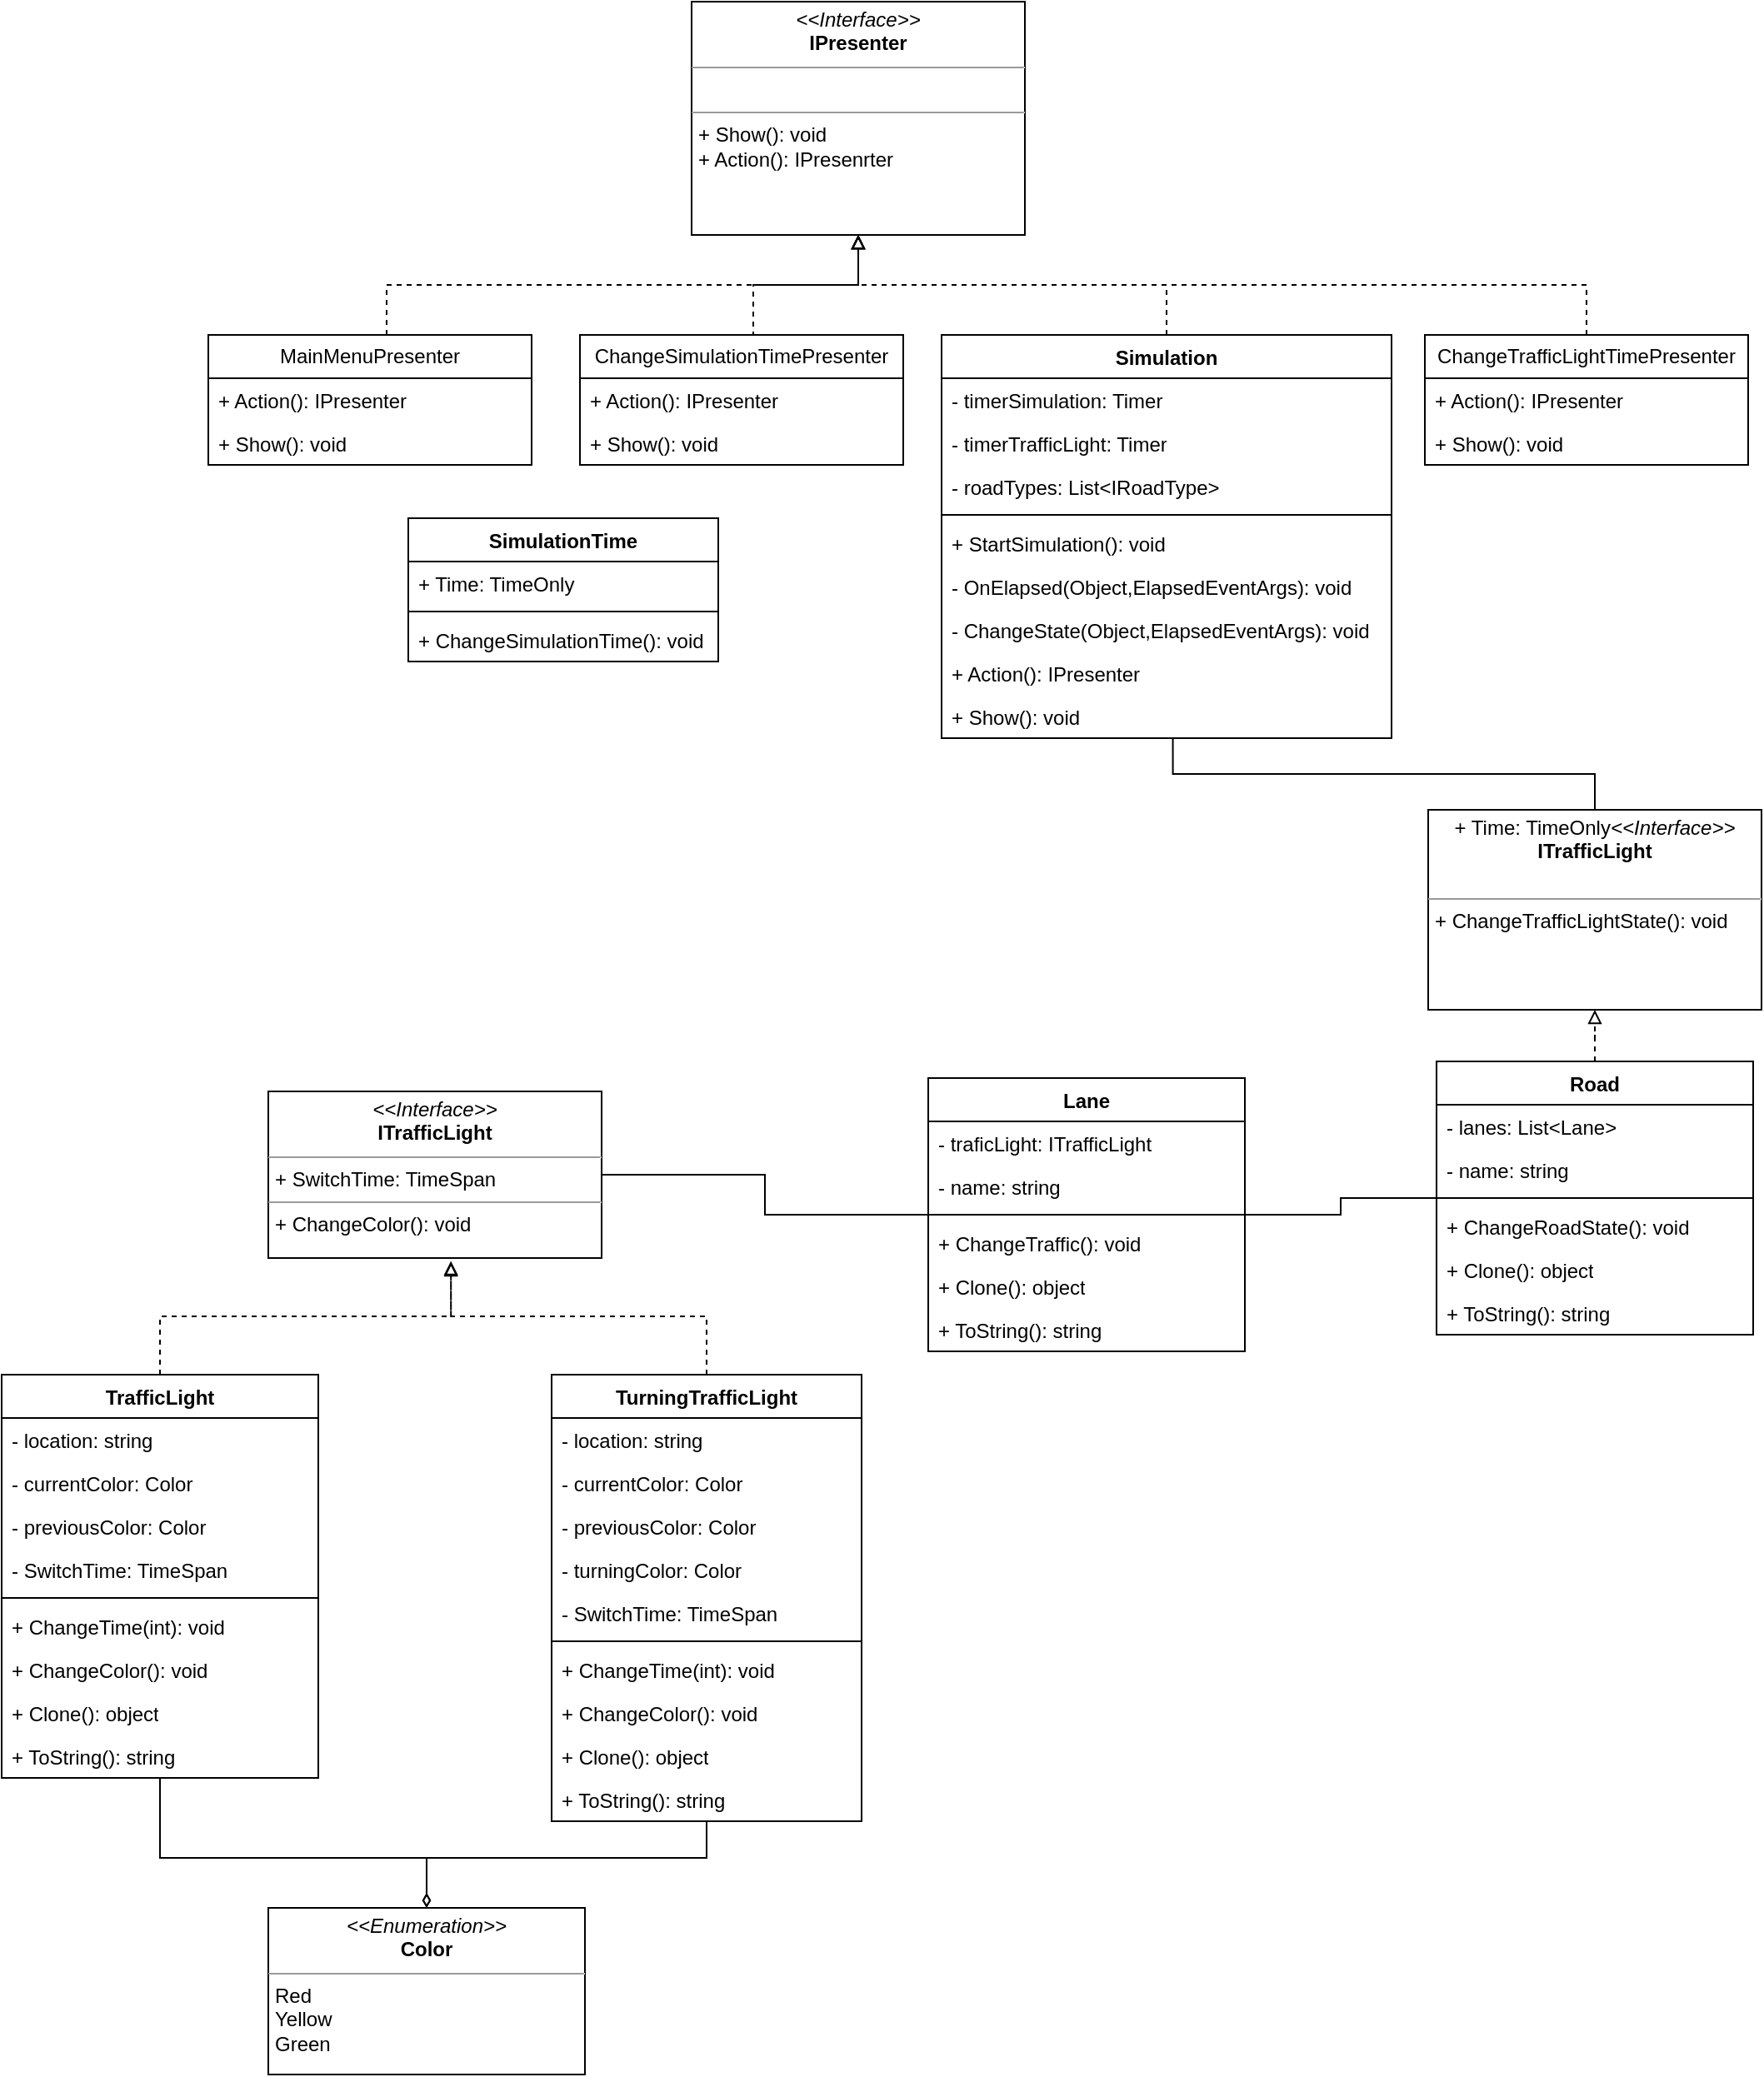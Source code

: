 <mxfile version="21.1.4" type="device">
  <diagram name="Страница 1" id="X0ojPl1EADgiz02Dt3ZX">
    <mxGraphModel dx="2320" dy="918" grid="1" gridSize="10" guides="1" tooltips="1" connect="1" arrows="1" fold="1" page="1" pageScale="1" pageWidth="827" pageHeight="1169" math="0" shadow="0">
      <root>
        <mxCell id="0" />
        <mxCell id="1" parent="0" />
        <mxCell id="GgK44uUm5Z5JBmbp8k8f-97" style="edgeStyle=orthogonalEdgeStyle;rounded=0;orthogonalLoop=1;jettySize=auto;html=1;endArrow=none;endFill=0;" edge="1" parent="1" source="GgK44uUm5Z5JBmbp8k8f-1" target="GgK44uUm5Z5JBmbp8k8f-8">
          <mxGeometry relative="1" as="geometry" />
        </mxCell>
        <mxCell id="GgK44uUm5Z5JBmbp8k8f-1" value="Lane" style="swimlane;fontStyle=1;align=center;verticalAlign=top;childLayout=stackLayout;horizontal=1;startSize=26;horizontalStack=0;resizeParent=1;resizeParentMax=0;resizeLast=0;collapsible=1;marginBottom=0;whiteSpace=wrap;html=1;" vertex="1" parent="1">
          <mxGeometry x="-8" y="716" width="190" height="164" as="geometry" />
        </mxCell>
        <mxCell id="GgK44uUm5Z5JBmbp8k8f-2" value="- traficLight: ITrafficLight" style="text;strokeColor=none;fillColor=none;align=left;verticalAlign=top;spacingLeft=4;spacingRight=4;overflow=hidden;rotatable=0;points=[[0,0.5],[1,0.5]];portConstraint=eastwest;whiteSpace=wrap;html=1;" vertex="1" parent="GgK44uUm5Z5JBmbp8k8f-1">
          <mxGeometry y="26" width="190" height="26" as="geometry" />
        </mxCell>
        <mxCell id="GgK44uUm5Z5JBmbp8k8f-5" value="- name: string" style="text;strokeColor=none;fillColor=none;align=left;verticalAlign=top;spacingLeft=4;spacingRight=4;overflow=hidden;rotatable=0;points=[[0,0.5],[1,0.5]];portConstraint=eastwest;whiteSpace=wrap;html=1;" vertex="1" parent="GgK44uUm5Z5JBmbp8k8f-1">
          <mxGeometry y="52" width="190" height="26" as="geometry" />
        </mxCell>
        <mxCell id="GgK44uUm5Z5JBmbp8k8f-3" value="" style="line;strokeWidth=1;fillColor=none;align=left;verticalAlign=middle;spacingTop=-1;spacingLeft=3;spacingRight=3;rotatable=0;labelPosition=right;points=[];portConstraint=eastwest;strokeColor=inherit;" vertex="1" parent="GgK44uUm5Z5JBmbp8k8f-1">
          <mxGeometry y="78" width="190" height="8" as="geometry" />
        </mxCell>
        <mxCell id="GgK44uUm5Z5JBmbp8k8f-4" value="+ ChangeTraffic(): void" style="text;strokeColor=none;fillColor=none;align=left;verticalAlign=top;spacingLeft=4;spacingRight=4;overflow=hidden;rotatable=0;points=[[0,0.5],[1,0.5]];portConstraint=eastwest;whiteSpace=wrap;html=1;" vertex="1" parent="GgK44uUm5Z5JBmbp8k8f-1">
          <mxGeometry y="86" width="190" height="26" as="geometry" />
        </mxCell>
        <mxCell id="GgK44uUm5Z5JBmbp8k8f-6" value="+ Clone(): object" style="text;strokeColor=none;fillColor=none;align=left;verticalAlign=top;spacingLeft=4;spacingRight=4;overflow=hidden;rotatable=0;points=[[0,0.5],[1,0.5]];portConstraint=eastwest;whiteSpace=wrap;html=1;" vertex="1" parent="GgK44uUm5Z5JBmbp8k8f-1">
          <mxGeometry y="112" width="190" height="26" as="geometry" />
        </mxCell>
        <mxCell id="GgK44uUm5Z5JBmbp8k8f-7" value="+ ToString(): string" style="text;strokeColor=none;fillColor=none;align=left;verticalAlign=top;spacingLeft=4;spacingRight=4;overflow=hidden;rotatable=0;points=[[0,0.5],[1,0.5]];portConstraint=eastwest;whiteSpace=wrap;html=1;" vertex="1" parent="GgK44uUm5Z5JBmbp8k8f-1">
          <mxGeometry y="138" width="190" height="26" as="geometry" />
        </mxCell>
        <mxCell id="GgK44uUm5Z5JBmbp8k8f-92" style="edgeStyle=orthogonalEdgeStyle;rounded=0;orthogonalLoop=1;jettySize=auto;html=1;entryX=0.5;entryY=1;entryDx=0;entryDy=0;endArrow=block;endFill=0;dashed=1;" edge="1" parent="1" source="GgK44uUm5Z5JBmbp8k8f-8" target="GgK44uUm5Z5JBmbp8k8f-91">
          <mxGeometry relative="1" as="geometry" />
        </mxCell>
        <mxCell id="GgK44uUm5Z5JBmbp8k8f-8" value="Road" style="swimlane;fontStyle=1;align=center;verticalAlign=top;childLayout=stackLayout;horizontal=1;startSize=26;horizontalStack=0;resizeParent=1;resizeParentMax=0;resizeLast=0;collapsible=1;marginBottom=0;whiteSpace=wrap;html=1;" vertex="1" parent="1">
          <mxGeometry x="297" y="706" width="190" height="164" as="geometry" />
        </mxCell>
        <mxCell id="GgK44uUm5Z5JBmbp8k8f-9" value="- lanes: List&amp;lt;Lane&amp;gt;" style="text;strokeColor=none;fillColor=none;align=left;verticalAlign=top;spacingLeft=4;spacingRight=4;overflow=hidden;rotatable=0;points=[[0,0.5],[1,0.5]];portConstraint=eastwest;whiteSpace=wrap;html=1;" vertex="1" parent="GgK44uUm5Z5JBmbp8k8f-8">
          <mxGeometry y="26" width="190" height="26" as="geometry" />
        </mxCell>
        <mxCell id="GgK44uUm5Z5JBmbp8k8f-12" value="- name: string" style="text;strokeColor=none;fillColor=none;align=left;verticalAlign=top;spacingLeft=4;spacingRight=4;overflow=hidden;rotatable=0;points=[[0,0.5],[1,0.5]];portConstraint=eastwest;whiteSpace=wrap;html=1;" vertex="1" parent="GgK44uUm5Z5JBmbp8k8f-8">
          <mxGeometry y="52" width="190" height="26" as="geometry" />
        </mxCell>
        <mxCell id="GgK44uUm5Z5JBmbp8k8f-10" value="" style="line;strokeWidth=1;fillColor=none;align=left;verticalAlign=middle;spacingTop=-1;spacingLeft=3;spacingRight=3;rotatable=0;labelPosition=right;points=[];portConstraint=eastwest;strokeColor=inherit;" vertex="1" parent="GgK44uUm5Z5JBmbp8k8f-8">
          <mxGeometry y="78" width="190" height="8" as="geometry" />
        </mxCell>
        <mxCell id="GgK44uUm5Z5JBmbp8k8f-11" value="+ ChangeRoadState(): void" style="text;strokeColor=none;fillColor=none;align=left;verticalAlign=top;spacingLeft=4;spacingRight=4;overflow=hidden;rotatable=0;points=[[0,0.5],[1,0.5]];portConstraint=eastwest;whiteSpace=wrap;html=1;" vertex="1" parent="GgK44uUm5Z5JBmbp8k8f-8">
          <mxGeometry y="86" width="190" height="26" as="geometry" />
        </mxCell>
        <mxCell id="GgK44uUm5Z5JBmbp8k8f-13" value="+ Clone(): object" style="text;strokeColor=none;fillColor=none;align=left;verticalAlign=top;spacingLeft=4;spacingRight=4;overflow=hidden;rotatable=0;points=[[0,0.5],[1,0.5]];portConstraint=eastwest;whiteSpace=wrap;html=1;" vertex="1" parent="GgK44uUm5Z5JBmbp8k8f-8">
          <mxGeometry y="112" width="190" height="26" as="geometry" />
        </mxCell>
        <mxCell id="GgK44uUm5Z5JBmbp8k8f-14" value="+ ToString(): string" style="text;strokeColor=none;fillColor=none;align=left;verticalAlign=top;spacingLeft=4;spacingRight=4;overflow=hidden;rotatable=0;points=[[0,0.5],[1,0.5]];portConstraint=eastwest;whiteSpace=wrap;html=1;" vertex="1" parent="GgK44uUm5Z5JBmbp8k8f-8">
          <mxGeometry y="138" width="190" height="26" as="geometry" />
        </mxCell>
        <mxCell id="GgK44uUm5Z5JBmbp8k8f-88" style="edgeStyle=orthogonalEdgeStyle;rounded=0;orthogonalLoop=1;jettySize=auto;html=1;entryX=0.548;entryY=1.025;entryDx=0;entryDy=0;entryPerimeter=0;dashed=1;endArrow=block;endFill=0;" edge="1" parent="1" source="GgK44uUm5Z5JBmbp8k8f-15" target="GgK44uUm5Z5JBmbp8k8f-85">
          <mxGeometry relative="1" as="geometry" />
        </mxCell>
        <mxCell id="GgK44uUm5Z5JBmbp8k8f-15" value="TrafficLight" style="swimlane;fontStyle=1;align=center;verticalAlign=top;childLayout=stackLayout;horizontal=1;startSize=26;horizontalStack=0;resizeParent=1;resizeParentMax=0;resizeLast=0;collapsible=1;marginBottom=0;whiteSpace=wrap;html=1;" vertex="1" parent="1">
          <mxGeometry x="-564" y="894" width="190" height="242" as="geometry" />
        </mxCell>
        <mxCell id="GgK44uUm5Z5JBmbp8k8f-16" value="- location: string" style="text;strokeColor=none;fillColor=none;align=left;verticalAlign=top;spacingLeft=4;spacingRight=4;overflow=hidden;rotatable=0;points=[[0,0.5],[1,0.5]];portConstraint=eastwest;whiteSpace=wrap;html=1;" vertex="1" parent="GgK44uUm5Z5JBmbp8k8f-15">
          <mxGeometry y="26" width="190" height="26" as="geometry" />
        </mxCell>
        <mxCell id="GgK44uUm5Z5JBmbp8k8f-19" value="- currentColor: Color" style="text;strokeColor=none;fillColor=none;align=left;verticalAlign=top;spacingLeft=4;spacingRight=4;overflow=hidden;rotatable=0;points=[[0,0.5],[1,0.5]];portConstraint=eastwest;whiteSpace=wrap;html=1;" vertex="1" parent="GgK44uUm5Z5JBmbp8k8f-15">
          <mxGeometry y="52" width="190" height="26" as="geometry" />
        </mxCell>
        <mxCell id="GgK44uUm5Z5JBmbp8k8f-20" value="- previousColor: Color" style="text;strokeColor=none;fillColor=none;align=left;verticalAlign=top;spacingLeft=4;spacingRight=4;overflow=hidden;rotatable=0;points=[[0,0.5],[1,0.5]];portConstraint=eastwest;whiteSpace=wrap;html=1;" vertex="1" parent="GgK44uUm5Z5JBmbp8k8f-15">
          <mxGeometry y="78" width="190" height="26" as="geometry" />
        </mxCell>
        <mxCell id="GgK44uUm5Z5JBmbp8k8f-21" value="- SwitchTime: TimeSpan" style="text;strokeColor=none;fillColor=none;align=left;verticalAlign=top;spacingLeft=4;spacingRight=4;overflow=hidden;rotatable=0;points=[[0,0.5],[1,0.5]];portConstraint=eastwest;whiteSpace=wrap;html=1;" vertex="1" parent="GgK44uUm5Z5JBmbp8k8f-15">
          <mxGeometry y="104" width="190" height="26" as="geometry" />
        </mxCell>
        <mxCell id="GgK44uUm5Z5JBmbp8k8f-17" value="" style="line;strokeWidth=1;fillColor=none;align=left;verticalAlign=middle;spacingTop=-1;spacingLeft=3;spacingRight=3;rotatable=0;labelPosition=right;points=[];portConstraint=eastwest;strokeColor=inherit;" vertex="1" parent="GgK44uUm5Z5JBmbp8k8f-15">
          <mxGeometry y="130" width="190" height="8" as="geometry" />
        </mxCell>
        <mxCell id="GgK44uUm5Z5JBmbp8k8f-25" value="+ ChangeTime(int): void" style="text;strokeColor=none;fillColor=none;align=left;verticalAlign=top;spacingLeft=4;spacingRight=4;overflow=hidden;rotatable=0;points=[[0,0.5],[1,0.5]];portConstraint=eastwest;whiteSpace=wrap;html=1;" vertex="1" parent="GgK44uUm5Z5JBmbp8k8f-15">
          <mxGeometry y="138" width="190" height="26" as="geometry" />
        </mxCell>
        <mxCell id="GgK44uUm5Z5JBmbp8k8f-18" value="+ ChangeColor(): void" style="text;strokeColor=none;fillColor=none;align=left;verticalAlign=top;spacingLeft=4;spacingRight=4;overflow=hidden;rotatable=0;points=[[0,0.5],[1,0.5]];portConstraint=eastwest;whiteSpace=wrap;html=1;" vertex="1" parent="GgK44uUm5Z5JBmbp8k8f-15">
          <mxGeometry y="164" width="190" height="26" as="geometry" />
        </mxCell>
        <mxCell id="GgK44uUm5Z5JBmbp8k8f-22" value="+ Clone(): object" style="text;strokeColor=none;fillColor=none;align=left;verticalAlign=top;spacingLeft=4;spacingRight=4;overflow=hidden;rotatable=0;points=[[0,0.5],[1,0.5]];portConstraint=eastwest;whiteSpace=wrap;html=1;" vertex="1" parent="GgK44uUm5Z5JBmbp8k8f-15">
          <mxGeometry y="190" width="190" height="26" as="geometry" />
        </mxCell>
        <mxCell id="GgK44uUm5Z5JBmbp8k8f-23" value="+ ToString(): string" style="text;strokeColor=none;fillColor=none;align=left;verticalAlign=top;spacingLeft=4;spacingRight=4;overflow=hidden;rotatable=0;points=[[0,0.5],[1,0.5]];portConstraint=eastwest;whiteSpace=wrap;html=1;" vertex="1" parent="GgK44uUm5Z5JBmbp8k8f-15">
          <mxGeometry y="216" width="190" height="26" as="geometry" />
        </mxCell>
        <mxCell id="GgK44uUm5Z5JBmbp8k8f-86" style="edgeStyle=orthogonalEdgeStyle;rounded=0;orthogonalLoop=1;jettySize=auto;html=1;entryX=0.548;entryY=1.018;entryDx=0;entryDy=0;entryPerimeter=0;dashed=1;endArrow=block;endFill=0;" edge="1" parent="1" source="GgK44uUm5Z5JBmbp8k8f-26" target="GgK44uUm5Z5JBmbp8k8f-85">
          <mxGeometry relative="1" as="geometry" />
        </mxCell>
        <mxCell id="GgK44uUm5Z5JBmbp8k8f-26" value="TurningTrafficLight" style="swimlane;fontStyle=1;align=center;verticalAlign=top;childLayout=stackLayout;horizontal=1;startSize=26;horizontalStack=0;resizeParent=1;resizeParentMax=0;resizeLast=0;collapsible=1;marginBottom=0;whiteSpace=wrap;html=1;" vertex="1" parent="1">
          <mxGeometry x="-234" y="894" width="186" height="268" as="geometry" />
        </mxCell>
        <mxCell id="GgK44uUm5Z5JBmbp8k8f-27" value="- location: string" style="text;strokeColor=none;fillColor=none;align=left;verticalAlign=top;spacingLeft=4;spacingRight=4;overflow=hidden;rotatable=0;points=[[0,0.5],[1,0.5]];portConstraint=eastwest;whiteSpace=wrap;html=1;" vertex="1" parent="GgK44uUm5Z5JBmbp8k8f-26">
          <mxGeometry y="26" width="186" height="26" as="geometry" />
        </mxCell>
        <mxCell id="GgK44uUm5Z5JBmbp8k8f-28" value="- currentColor: Color" style="text;strokeColor=none;fillColor=none;align=left;verticalAlign=top;spacingLeft=4;spacingRight=4;overflow=hidden;rotatable=0;points=[[0,0.5],[1,0.5]];portConstraint=eastwest;whiteSpace=wrap;html=1;" vertex="1" parent="GgK44uUm5Z5JBmbp8k8f-26">
          <mxGeometry y="52" width="186" height="26" as="geometry" />
        </mxCell>
        <mxCell id="GgK44uUm5Z5JBmbp8k8f-36" value="- previousColor: Color" style="text;strokeColor=none;fillColor=none;align=left;verticalAlign=top;spacingLeft=4;spacingRight=4;overflow=hidden;rotatable=0;points=[[0,0.5],[1,0.5]];portConstraint=eastwest;whiteSpace=wrap;html=1;" vertex="1" parent="GgK44uUm5Z5JBmbp8k8f-26">
          <mxGeometry y="78" width="186" height="26" as="geometry" />
        </mxCell>
        <mxCell id="GgK44uUm5Z5JBmbp8k8f-37" value="- turningColor: Color" style="text;strokeColor=none;fillColor=none;align=left;verticalAlign=top;spacingLeft=4;spacingRight=4;overflow=hidden;rotatable=0;points=[[0,0.5],[1,0.5]];portConstraint=eastwest;whiteSpace=wrap;html=1;" vertex="1" parent="GgK44uUm5Z5JBmbp8k8f-26">
          <mxGeometry y="104" width="186" height="26" as="geometry" />
        </mxCell>
        <mxCell id="GgK44uUm5Z5JBmbp8k8f-30" value="- SwitchTime: TimeSpan" style="text;strokeColor=none;fillColor=none;align=left;verticalAlign=top;spacingLeft=4;spacingRight=4;overflow=hidden;rotatable=0;points=[[0,0.5],[1,0.5]];portConstraint=eastwest;whiteSpace=wrap;html=1;" vertex="1" parent="GgK44uUm5Z5JBmbp8k8f-26">
          <mxGeometry y="130" width="186" height="26" as="geometry" />
        </mxCell>
        <mxCell id="GgK44uUm5Z5JBmbp8k8f-31" value="" style="line;strokeWidth=1;fillColor=none;align=left;verticalAlign=middle;spacingTop=-1;spacingLeft=3;spacingRight=3;rotatable=0;labelPosition=right;points=[];portConstraint=eastwest;strokeColor=inherit;" vertex="1" parent="GgK44uUm5Z5JBmbp8k8f-26">
          <mxGeometry y="156" width="186" height="8" as="geometry" />
        </mxCell>
        <mxCell id="GgK44uUm5Z5JBmbp8k8f-32" value="+ ChangeTime(int): void" style="text;strokeColor=none;fillColor=none;align=left;verticalAlign=top;spacingLeft=4;spacingRight=4;overflow=hidden;rotatable=0;points=[[0,0.5],[1,0.5]];portConstraint=eastwest;whiteSpace=wrap;html=1;" vertex="1" parent="GgK44uUm5Z5JBmbp8k8f-26">
          <mxGeometry y="164" width="186" height="26" as="geometry" />
        </mxCell>
        <mxCell id="GgK44uUm5Z5JBmbp8k8f-33" value="+ ChangeColor(): void" style="text;strokeColor=none;fillColor=none;align=left;verticalAlign=top;spacingLeft=4;spacingRight=4;overflow=hidden;rotatable=0;points=[[0,0.5],[1,0.5]];portConstraint=eastwest;whiteSpace=wrap;html=1;" vertex="1" parent="GgK44uUm5Z5JBmbp8k8f-26">
          <mxGeometry y="190" width="186" height="26" as="geometry" />
        </mxCell>
        <mxCell id="GgK44uUm5Z5JBmbp8k8f-34" value="+ Clone(): object" style="text;strokeColor=none;fillColor=none;align=left;verticalAlign=top;spacingLeft=4;spacingRight=4;overflow=hidden;rotatable=0;points=[[0,0.5],[1,0.5]];portConstraint=eastwest;whiteSpace=wrap;html=1;" vertex="1" parent="GgK44uUm5Z5JBmbp8k8f-26">
          <mxGeometry y="216" width="186" height="26" as="geometry" />
        </mxCell>
        <mxCell id="GgK44uUm5Z5JBmbp8k8f-35" value="+ ToString(): string" style="text;strokeColor=none;fillColor=none;align=left;verticalAlign=top;spacingLeft=4;spacingRight=4;overflow=hidden;rotatable=0;points=[[0,0.5],[1,0.5]];portConstraint=eastwest;whiteSpace=wrap;html=1;" vertex="1" parent="GgK44uUm5Z5JBmbp8k8f-26">
          <mxGeometry y="242" width="186" height="26" as="geometry" />
        </mxCell>
        <mxCell id="GgK44uUm5Z5JBmbp8k8f-43" value="SimulationTime" style="swimlane;fontStyle=1;align=center;verticalAlign=top;childLayout=stackLayout;horizontal=1;startSize=26;horizontalStack=0;resizeParent=1;resizeParentMax=0;resizeLast=0;collapsible=1;marginBottom=0;whiteSpace=wrap;html=1;" vertex="1" parent="1">
          <mxGeometry x="-320" y="380" width="186" height="86" as="geometry" />
        </mxCell>
        <mxCell id="GgK44uUm5Z5JBmbp8k8f-44" value="+ Time: TimeOnly" style="text;strokeColor=none;fillColor=none;align=left;verticalAlign=top;spacingLeft=4;spacingRight=4;overflow=hidden;rotatable=0;points=[[0,0.5],[1,0.5]];portConstraint=eastwest;whiteSpace=wrap;html=1;" vertex="1" parent="GgK44uUm5Z5JBmbp8k8f-43">
          <mxGeometry y="26" width="186" height="26" as="geometry" />
        </mxCell>
        <mxCell id="GgK44uUm5Z5JBmbp8k8f-46" value="" style="line;strokeWidth=1;fillColor=none;align=left;verticalAlign=middle;spacingTop=-1;spacingLeft=3;spacingRight=3;rotatable=0;labelPosition=right;points=[];portConstraint=eastwest;strokeColor=inherit;" vertex="1" parent="GgK44uUm5Z5JBmbp8k8f-43">
          <mxGeometry y="52" width="186" height="8" as="geometry" />
        </mxCell>
        <mxCell id="GgK44uUm5Z5JBmbp8k8f-47" value="+ ChangeSimulationTime(): void" style="text;strokeColor=none;fillColor=none;align=left;verticalAlign=top;spacingLeft=4;spacingRight=4;overflow=hidden;rotatable=0;points=[[0,0.5],[1,0.5]];portConstraint=eastwest;whiteSpace=wrap;html=1;" vertex="1" parent="GgK44uUm5Z5JBmbp8k8f-43">
          <mxGeometry y="60" width="186" height="26" as="geometry" />
        </mxCell>
        <mxCell id="GgK44uUm5Z5JBmbp8k8f-50" value="&lt;p style=&quot;margin:0px;margin-top:4px;text-align:center;&quot;&gt;&lt;i&gt;&amp;lt;&amp;lt;Interface&amp;gt;&amp;gt;&lt;/i&gt;&lt;br&gt;&lt;b&gt;IPresenter&lt;/b&gt;&lt;/p&gt;&lt;hr size=&quot;1&quot;&gt;&lt;p style=&quot;margin:0px;margin-left:4px;&quot;&gt;&lt;br&gt;&lt;/p&gt;&lt;hr size=&quot;1&quot;&gt;&lt;p style=&quot;margin:0px;margin-left:4px;&quot;&gt;+ Show(): void&lt;br&gt;+ Action(): IPresenrter&lt;/p&gt;" style="verticalAlign=top;align=left;overflow=fill;fontSize=12;fontFamily=Helvetica;html=1;whiteSpace=wrap;" vertex="1" parent="1">
          <mxGeometry x="-150" y="70" width="200" height="140" as="geometry" />
        </mxCell>
        <mxCell id="GgK44uUm5Z5JBmbp8k8f-81" style="edgeStyle=orthogonalEdgeStyle;rounded=0;orthogonalLoop=1;jettySize=auto;html=1;exitX=0.5;exitY=0;exitDx=0;exitDy=0;dashed=1;endArrow=block;endFill=0;" edge="1" parent="1" source="GgK44uUm5Z5JBmbp8k8f-55" target="GgK44uUm5Z5JBmbp8k8f-50">
          <mxGeometry relative="1" as="geometry">
            <Array as="points">
              <mxPoint x="-113" y="240" />
              <mxPoint x="-50" y="240" />
            </Array>
          </mxGeometry>
        </mxCell>
        <mxCell id="GgK44uUm5Z5JBmbp8k8f-55" value="ChangeSimulationTimePresenter" style="swimlane;fontStyle=0;childLayout=stackLayout;horizontal=1;startSize=26;fillColor=none;horizontalStack=0;resizeParent=1;resizeParentMax=0;resizeLast=0;collapsible=1;marginBottom=0;whiteSpace=wrap;html=1;" vertex="1" parent="1">
          <mxGeometry x="-217" y="270" width="194" height="78" as="geometry" />
        </mxCell>
        <mxCell id="GgK44uUm5Z5JBmbp8k8f-59" value="+ Action(): IPresenter" style="text;strokeColor=none;fillColor=none;align=left;verticalAlign=top;spacingLeft=4;spacingRight=4;overflow=hidden;rotatable=0;points=[[0,0.5],[1,0.5]];portConstraint=eastwest;whiteSpace=wrap;html=1;" vertex="1" parent="GgK44uUm5Z5JBmbp8k8f-55">
          <mxGeometry y="26" width="194" height="26" as="geometry" />
        </mxCell>
        <mxCell id="GgK44uUm5Z5JBmbp8k8f-60" value="+ Show(): void" style="text;strokeColor=none;fillColor=none;align=left;verticalAlign=top;spacingLeft=4;spacingRight=4;overflow=hidden;rotatable=0;points=[[0,0.5],[1,0.5]];portConstraint=eastwest;whiteSpace=wrap;html=1;" vertex="1" parent="GgK44uUm5Z5JBmbp8k8f-55">
          <mxGeometry y="52" width="194" height="26" as="geometry" />
        </mxCell>
        <mxCell id="GgK44uUm5Z5JBmbp8k8f-82" style="edgeStyle=orthogonalEdgeStyle;rounded=0;orthogonalLoop=1;jettySize=auto;html=1;exitX=0.5;exitY=0;exitDx=0;exitDy=0;entryX=0.5;entryY=1;entryDx=0;entryDy=0;dashed=1;endArrow=block;endFill=0;" edge="1" parent="1" source="GgK44uUm5Z5JBmbp8k8f-70" target="GgK44uUm5Z5JBmbp8k8f-50">
          <mxGeometry relative="1" as="geometry">
            <Array as="points">
              <mxPoint x="135" y="240" />
              <mxPoint x="-50" y="240" />
            </Array>
          </mxGeometry>
        </mxCell>
        <mxCell id="GgK44uUm5Z5JBmbp8k8f-90" style="edgeStyle=orthogonalEdgeStyle;rounded=0;orthogonalLoop=1;jettySize=auto;html=1;entryX=0.5;entryY=1;entryDx=0;entryDy=0;dashed=1;endArrow=block;endFill=0;" edge="1" parent="1" source="GgK44uUm5Z5JBmbp8k8f-61" target="GgK44uUm5Z5JBmbp8k8f-50">
          <mxGeometry relative="1" as="geometry">
            <Array as="points">
              <mxPoint x="387" y="240" />
              <mxPoint x="-50" y="240" />
            </Array>
          </mxGeometry>
        </mxCell>
        <mxCell id="GgK44uUm5Z5JBmbp8k8f-61" value="ChangeTrafficLightTimePresenter" style="swimlane;fontStyle=0;childLayout=stackLayout;horizontal=1;startSize=26;fillColor=none;horizontalStack=0;resizeParent=1;resizeParentMax=0;resizeLast=0;collapsible=1;marginBottom=0;whiteSpace=wrap;html=1;" vertex="1" parent="1">
          <mxGeometry x="290" y="270" width="194" height="78" as="geometry" />
        </mxCell>
        <mxCell id="GgK44uUm5Z5JBmbp8k8f-62" value="+ Action(): IPresenter" style="text;strokeColor=none;fillColor=none;align=left;verticalAlign=top;spacingLeft=4;spacingRight=4;overflow=hidden;rotatable=0;points=[[0,0.5],[1,0.5]];portConstraint=eastwest;whiteSpace=wrap;html=1;" vertex="1" parent="GgK44uUm5Z5JBmbp8k8f-61">
          <mxGeometry y="26" width="194" height="26" as="geometry" />
        </mxCell>
        <mxCell id="GgK44uUm5Z5JBmbp8k8f-63" value="+ Show(): void" style="text;strokeColor=none;fillColor=none;align=left;verticalAlign=top;spacingLeft=4;spacingRight=4;overflow=hidden;rotatable=0;points=[[0,0.5],[1,0.5]];portConstraint=eastwest;whiteSpace=wrap;html=1;" vertex="1" parent="GgK44uUm5Z5JBmbp8k8f-61">
          <mxGeometry y="52" width="194" height="26" as="geometry" />
        </mxCell>
        <mxCell id="GgK44uUm5Z5JBmbp8k8f-80" style="edgeStyle=orthogonalEdgeStyle;rounded=0;orthogonalLoop=1;jettySize=auto;html=1;entryX=0.5;entryY=1;entryDx=0;entryDy=0;dashed=1;endArrow=block;endFill=0;" edge="1" parent="1" source="GgK44uUm5Z5JBmbp8k8f-64" target="GgK44uUm5Z5JBmbp8k8f-50">
          <mxGeometry relative="1" as="geometry">
            <Array as="points">
              <mxPoint x="-333" y="240" />
              <mxPoint x="-50" y="240" />
            </Array>
          </mxGeometry>
        </mxCell>
        <mxCell id="GgK44uUm5Z5JBmbp8k8f-64" value="MainMenuPresenter" style="swimlane;fontStyle=0;childLayout=stackLayout;horizontal=1;startSize=26;fillColor=none;horizontalStack=0;resizeParent=1;resizeParentMax=0;resizeLast=0;collapsible=1;marginBottom=0;whiteSpace=wrap;html=1;" vertex="1" parent="1">
          <mxGeometry x="-440" y="270" width="194" height="78" as="geometry" />
        </mxCell>
        <mxCell id="GgK44uUm5Z5JBmbp8k8f-65" value="+ Action(): IPresenter" style="text;strokeColor=none;fillColor=none;align=left;verticalAlign=top;spacingLeft=4;spacingRight=4;overflow=hidden;rotatable=0;points=[[0,0.5],[1,0.5]];portConstraint=eastwest;whiteSpace=wrap;html=1;" vertex="1" parent="GgK44uUm5Z5JBmbp8k8f-64">
          <mxGeometry y="26" width="194" height="26" as="geometry" />
        </mxCell>
        <mxCell id="GgK44uUm5Z5JBmbp8k8f-66" value="+ Show(): void" style="text;strokeColor=none;fillColor=none;align=left;verticalAlign=top;spacingLeft=4;spacingRight=4;overflow=hidden;rotatable=0;points=[[0,0.5],[1,0.5]];portConstraint=eastwest;whiteSpace=wrap;html=1;" vertex="1" parent="GgK44uUm5Z5JBmbp8k8f-64">
          <mxGeometry y="52" width="194" height="26" as="geometry" />
        </mxCell>
        <mxCell id="GgK44uUm5Z5JBmbp8k8f-84" style="edgeStyle=orthogonalEdgeStyle;rounded=0;orthogonalLoop=1;jettySize=auto;html=1;dashed=1;endArrow=block;endFill=0;" edge="1" parent="1" source="GgK44uUm5Z5JBmbp8k8f-70" target="GgK44uUm5Z5JBmbp8k8f-50">
          <mxGeometry relative="1" as="geometry">
            <Array as="points">
              <mxPoint x="135" y="240" />
              <mxPoint x="-50" y="240" />
            </Array>
          </mxGeometry>
        </mxCell>
        <mxCell id="GgK44uUm5Z5JBmbp8k8f-96" style="edgeStyle=orthogonalEdgeStyle;rounded=0;orthogonalLoop=1;jettySize=auto;html=1;endArrow=none;endFill=0;" edge="1" parent="1" source="GgK44uUm5Z5JBmbp8k8f-85" target="GgK44uUm5Z5JBmbp8k8f-1">
          <mxGeometry relative="1" as="geometry" />
        </mxCell>
        <mxCell id="GgK44uUm5Z5JBmbp8k8f-85" value="&lt;p style=&quot;margin:0px;margin-top:4px;text-align:center;&quot;&gt;&lt;i&gt;&amp;lt;&amp;lt;Interface&amp;gt;&amp;gt;&lt;/i&gt;&lt;br&gt;&lt;b&gt;ITrafficLight&lt;/b&gt;&lt;/p&gt;&lt;hr size=&quot;1&quot;&gt;&lt;p style=&quot;margin:0px;margin-left:4px;&quot;&gt;+ SwitchTime: TimeSpan&lt;br&gt;&lt;/p&gt;&lt;hr size=&quot;1&quot;&gt;&lt;p style=&quot;margin:0px;margin-left:4px;&quot;&gt;+ ChangeColor(): void&lt;br&gt;&lt;/p&gt;" style="verticalAlign=top;align=left;overflow=fill;fontSize=12;fontFamily=Helvetica;html=1;whiteSpace=wrap;" vertex="1" parent="1">
          <mxGeometry x="-404" y="724" width="200" height="100" as="geometry" />
        </mxCell>
        <mxCell id="GgK44uUm5Z5JBmbp8k8f-70" value="Simulation" style="swimlane;fontStyle=1;align=center;verticalAlign=top;childLayout=stackLayout;horizontal=1;startSize=26;horizontalStack=0;resizeParent=1;resizeParentMax=0;resizeLast=0;collapsible=1;marginBottom=0;whiteSpace=wrap;html=1;" vertex="1" parent="1">
          <mxGeometry y="270" width="270" height="242" as="geometry" />
        </mxCell>
        <mxCell id="GgK44uUm5Z5JBmbp8k8f-71" value="- timerSimulation: Timer" style="text;strokeColor=none;fillColor=none;align=left;verticalAlign=top;spacingLeft=4;spacingRight=4;overflow=hidden;rotatable=0;points=[[0,0.5],[1,0.5]];portConstraint=eastwest;whiteSpace=wrap;html=1;" vertex="1" parent="GgK44uUm5Z5JBmbp8k8f-70">
          <mxGeometry y="26" width="270" height="26" as="geometry" />
        </mxCell>
        <mxCell id="GgK44uUm5Z5JBmbp8k8f-74" value="- timerTrafficLight: Timer" style="text;strokeColor=none;fillColor=none;align=left;verticalAlign=top;spacingLeft=4;spacingRight=4;overflow=hidden;rotatable=0;points=[[0,0.5],[1,0.5]];portConstraint=eastwest;whiteSpace=wrap;html=1;" vertex="1" parent="GgK44uUm5Z5JBmbp8k8f-70">
          <mxGeometry y="52" width="270" height="26" as="geometry" />
        </mxCell>
        <mxCell id="GgK44uUm5Z5JBmbp8k8f-75" value="- roadTypes: List&amp;lt;IRoadType&amp;gt;" style="text;strokeColor=none;fillColor=none;align=left;verticalAlign=top;spacingLeft=4;spacingRight=4;overflow=hidden;rotatable=0;points=[[0,0.5],[1,0.5]];portConstraint=eastwest;whiteSpace=wrap;html=1;" vertex="1" parent="GgK44uUm5Z5JBmbp8k8f-70">
          <mxGeometry y="78" width="270" height="26" as="geometry" />
        </mxCell>
        <mxCell id="GgK44uUm5Z5JBmbp8k8f-72" value="" style="line;strokeWidth=1;fillColor=none;align=left;verticalAlign=middle;spacingTop=-1;spacingLeft=3;spacingRight=3;rotatable=0;labelPosition=right;points=[];portConstraint=eastwest;strokeColor=inherit;" vertex="1" parent="GgK44uUm5Z5JBmbp8k8f-70">
          <mxGeometry y="104" width="270" height="8" as="geometry" />
        </mxCell>
        <mxCell id="GgK44uUm5Z5JBmbp8k8f-73" value="+ StartSimulation(): void" style="text;strokeColor=none;fillColor=none;align=left;verticalAlign=top;spacingLeft=4;spacingRight=4;overflow=hidden;rotatable=0;points=[[0,0.5],[1,0.5]];portConstraint=eastwest;whiteSpace=wrap;html=1;" vertex="1" parent="GgK44uUm5Z5JBmbp8k8f-70">
          <mxGeometry y="112" width="270" height="26" as="geometry" />
        </mxCell>
        <mxCell id="GgK44uUm5Z5JBmbp8k8f-78" value="- OnElapsed(Object,ElapsedEventArgs): void" style="text;strokeColor=none;fillColor=none;align=left;verticalAlign=top;spacingLeft=4;spacingRight=4;overflow=hidden;rotatable=0;points=[[0,0.5],[1,0.5]];portConstraint=eastwest;whiteSpace=wrap;html=1;" vertex="1" parent="GgK44uUm5Z5JBmbp8k8f-70">
          <mxGeometry y="138" width="270" height="26" as="geometry" />
        </mxCell>
        <mxCell id="GgK44uUm5Z5JBmbp8k8f-79" value="- ChangeState(Object,ElapsedEventArgs): void" style="text;strokeColor=none;fillColor=none;align=left;verticalAlign=top;spacingLeft=4;spacingRight=4;overflow=hidden;rotatable=0;points=[[0,0.5],[1,0.5]];portConstraint=eastwest;whiteSpace=wrap;html=1;" vertex="1" parent="GgK44uUm5Z5JBmbp8k8f-70">
          <mxGeometry y="164" width="270" height="26" as="geometry" />
        </mxCell>
        <mxCell id="GgK44uUm5Z5JBmbp8k8f-76" value="+ Action(): IPresenter" style="text;strokeColor=none;fillColor=none;align=left;verticalAlign=top;spacingLeft=4;spacingRight=4;overflow=hidden;rotatable=0;points=[[0,0.5],[1,0.5]];portConstraint=eastwest;whiteSpace=wrap;html=1;" vertex="1" parent="GgK44uUm5Z5JBmbp8k8f-70">
          <mxGeometry y="190" width="270" height="26" as="geometry" />
        </mxCell>
        <mxCell id="GgK44uUm5Z5JBmbp8k8f-77" value="+ Show(): void" style="text;strokeColor=none;fillColor=none;align=left;verticalAlign=top;spacingLeft=4;spacingRight=4;overflow=hidden;rotatable=0;points=[[0,0.5],[1,0.5]];portConstraint=eastwest;whiteSpace=wrap;html=1;" vertex="1" parent="GgK44uUm5Z5JBmbp8k8f-70">
          <mxGeometry y="216" width="270" height="26" as="geometry" />
        </mxCell>
        <mxCell id="GgK44uUm5Z5JBmbp8k8f-93" style="edgeStyle=orthogonalEdgeStyle;rounded=0;orthogonalLoop=1;jettySize=auto;html=1;entryX=0.514;entryY=1;entryDx=0;entryDy=0;entryPerimeter=0;endArrow=none;endFill=0;" edge="1" parent="1" source="GgK44uUm5Z5JBmbp8k8f-91" target="GgK44uUm5Z5JBmbp8k8f-77">
          <mxGeometry relative="1" as="geometry" />
        </mxCell>
        <mxCell id="GgK44uUm5Z5JBmbp8k8f-91" value="&lt;p style=&quot;margin:0px;margin-top:4px;text-align:center;&quot;&gt;+ Time: TimeOnly&lt;i&gt;&amp;lt;&amp;lt;Interface&amp;gt;&amp;gt;&lt;/i&gt;&lt;br&gt;&lt;b&gt;ITrafficLight&lt;/b&gt;&lt;/p&gt;&lt;p style=&quot;margin:0px;margin-left:4px;&quot;&gt;&lt;br&gt;&lt;/p&gt;&lt;hr size=&quot;1&quot;&gt;&lt;p style=&quot;margin:0px;margin-left:4px;&quot;&gt;+ ChangeTrafficLightState(): void&lt;br&gt;&lt;/p&gt;" style="verticalAlign=top;align=left;overflow=fill;fontSize=12;fontFamily=Helvetica;html=1;whiteSpace=wrap;" vertex="1" parent="1">
          <mxGeometry x="292" y="555" width="200" height="120" as="geometry" />
        </mxCell>
        <mxCell id="GgK44uUm5Z5JBmbp8k8f-99" style="edgeStyle=orthogonalEdgeStyle;rounded=0;orthogonalLoop=1;jettySize=auto;html=1;endArrow=none;endFill=0;startArrow=diamondThin;startFill=0;" edge="1" parent="1" source="GgK44uUm5Z5JBmbp8k8f-98" target="GgK44uUm5Z5JBmbp8k8f-26">
          <mxGeometry relative="1" as="geometry">
            <Array as="points">
              <mxPoint x="-309" y="1184" />
              <mxPoint x="-141" y="1184" />
            </Array>
          </mxGeometry>
        </mxCell>
        <mxCell id="GgK44uUm5Z5JBmbp8k8f-100" style="edgeStyle=orthogonalEdgeStyle;rounded=0;orthogonalLoop=1;jettySize=auto;html=1;endArrow=none;endFill=0;startArrow=diamondThin;startFill=0;" edge="1" parent="1" source="GgK44uUm5Z5JBmbp8k8f-98" target="GgK44uUm5Z5JBmbp8k8f-15">
          <mxGeometry relative="1" as="geometry">
            <Array as="points">
              <mxPoint x="-309" y="1184" />
              <mxPoint x="-469" y="1184" />
            </Array>
          </mxGeometry>
        </mxCell>
        <mxCell id="GgK44uUm5Z5JBmbp8k8f-98" value="&lt;p style=&quot;margin:0px;margin-top:4px;text-align:center;&quot;&gt;&lt;i&gt;&amp;lt;&amp;lt;Enumeration&amp;gt;&amp;gt;&lt;/i&gt;&lt;br&gt;&lt;b&gt;Color&lt;/b&gt;&lt;/p&gt;&lt;hr size=&quot;1&quot;&gt;&lt;p style=&quot;margin:0px;margin-left:4px;&quot;&gt;Red&lt;/p&gt;&lt;p style=&quot;margin:0px;margin-left:4px;&quot;&gt;Yellow&lt;/p&gt;&lt;p style=&quot;margin:0px;margin-left:4px;&quot;&gt;Green&lt;/p&gt;&lt;p style=&quot;margin:0px;margin-left:4px;&quot;&gt;&lt;br&gt;&lt;/p&gt;" style="verticalAlign=top;align=left;overflow=fill;fontSize=12;fontFamily=Helvetica;html=1;whiteSpace=wrap;" vertex="1" parent="1">
          <mxGeometry x="-404" y="1214" width="190" height="100" as="geometry" />
        </mxCell>
      </root>
    </mxGraphModel>
  </diagram>
</mxfile>
